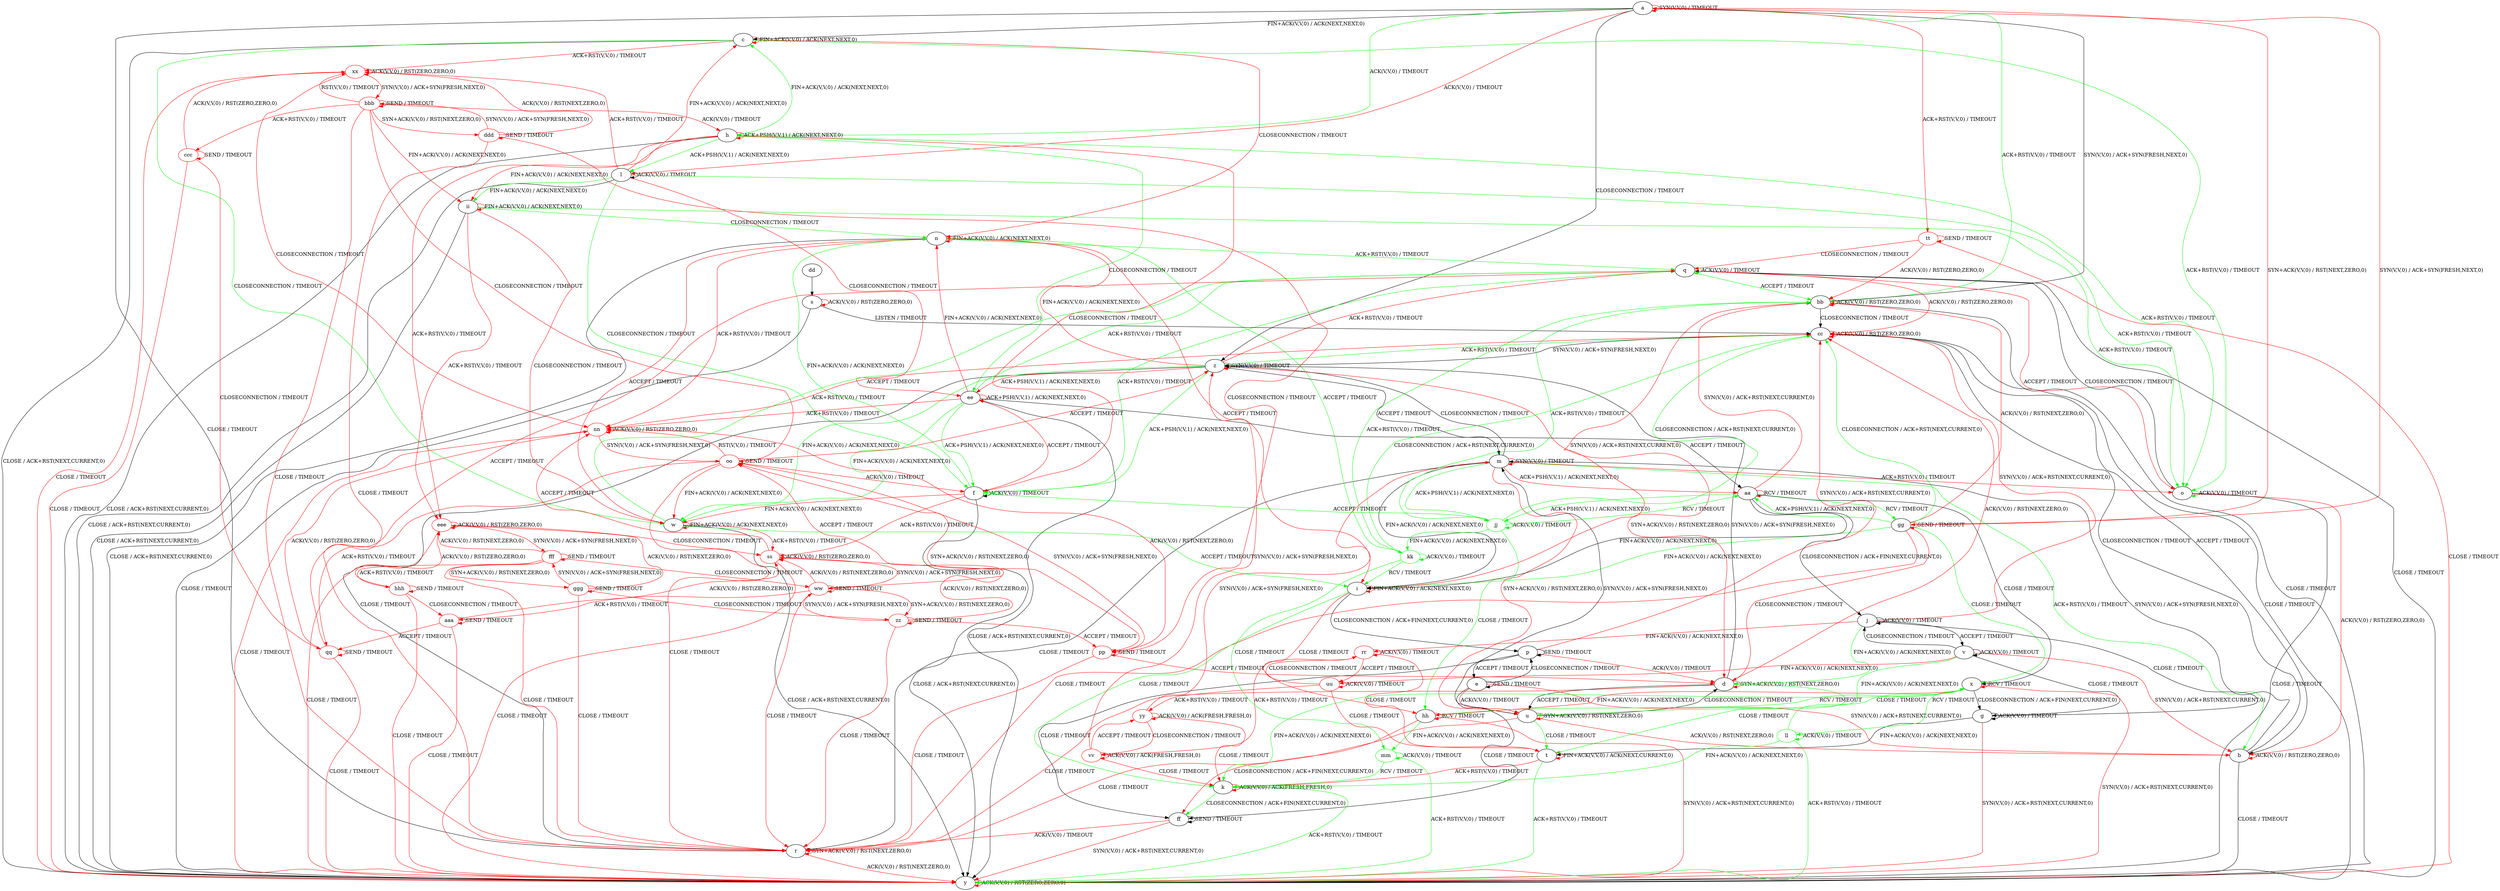 digraph "" {
	graph ["Incoming time"=8.762282133102417,
		"Outgoing time"=10.070274829864502,
		Output="{'States': 60, 'Transitions': 945, 'Filename': '../results/tcp/TCP_FreeBSD_Server-TCP_Windows8_Server-yices-4.dot'}",
		Reference="{'States': 56, 'Transitions': 716, 'Filename': '../subjects/tcp/TCP_FreeBSD_Server.dot'}",
		Solver=yices,
		Updated="{'States': 39, 'Transitions': 495, 'Filename': '../subjects/tcp/TCP_Windows8_Server.dot'}",
		"f-measure"=0.4393063583815029,
		precision=0.5373737373737374,
		recall=0.3715083798882682
	];
	a -> a [key=0,
	color=red,
	label="SYN(V,V,0) / TIMEOUT"];
a -> c [key=0,
label="FIN+ACK(V,V,0) / ACK(NEXT,NEXT,0)"];
a -> h [key=0,
color=green,
label="ACK(V,V,0) / TIMEOUT"];
a -> l [key=0,
color=red,
label="ACK(V,V,0) / TIMEOUT"];
a -> r [key=0,
label="CLOSE / TIMEOUT"];
a -> z [key=0,
label="CLOSECONNECTION / TIMEOUT"];
a -> bb [key=0,
color=green,
label="ACK+RST(V,V,0) / TIMEOUT"];
a -> gg [key=0,
color=red,
label="SYN+ACK(V,V,0) / RST(NEXT,ZERO,0)"];
tt [color=red];
a -> tt [key=0,
color=red,
label="ACK+RST(V,V,0) / TIMEOUT"];
b -> b [key=0,
color=red,
label="ACK(V,V,0) / RST(ZERO,ZERO,0)"];
b -> m [key=0,
label="SYN(V,V,0) / ACK+SYN(FRESH,NEXT,0)"];
b -> y [key=0,
label="CLOSE / TIMEOUT"];
b -> cc [key=0,
label="CLOSECONNECTION / TIMEOUT"];
c -> c [key=0,
color=red,
label="FIN+ACK(V,V,0) / ACK(NEXT,NEXT,0)"];
c -> n [key=0,
color=red,
label="CLOSECONNECTION / TIMEOUT"];
c -> o [key=0,
color=green,
label="ACK+RST(V,V,0) / TIMEOUT"];
c -> w [key=0,
color=green,
label="CLOSECONNECTION / TIMEOUT"];
c -> y [key=0,
label="CLOSE / ACK+RST(NEXT,CURRENT,0)"];
xx [color=red];
c -> xx [key=0,
color=red,
label="ACK+RST(V,V,0) / TIMEOUT"];
d -> d [key=0,
color=red,
label="SYN+ACK(V,V,0) / RST(NEXT,ZERO,0)"];
d -> r [key=0,
color=red,
label="CLOSE / TIMEOUT"];
d -> t [key=0,
color=green,
label="CLOSE / TIMEOUT"];
d -> u [key=0,
label="ACCEPT / TIMEOUT"];
d -> z [key=0,
label="SYN(V,V,0) / ACK+SYN(FRESH,NEXT,0)"];
d -> cc [key=0,
color=red,
label="ACK(V,V,0) / RST(NEXT,ZERO,0)"];
e -> b [key=0,
color=red,
label="SYN(V,V,0) / ACK+RST(NEXT,CURRENT,0)"];
e -> e [key=0,
label="SEND / TIMEOUT"];
e -> p [key=0,
label="CLOSECONNECTION / TIMEOUT"];
e -> u [key=0,
color=red,
label="ACK(V,V,0) / TIMEOUT"];
e -> ff [key=0,
label="CLOSE / TIMEOUT"];
f -> f [key=0,
label="ACK(V,V,0) / TIMEOUT"];
f -> n [key=0,
color=green,
label="FIN+ACK(V,V,0) / ACK(NEXT,NEXT,0)"];
f -> q [key=0,
color=green,
label="ACK+RST(V,V,0) / TIMEOUT"];
f -> w [key=0,
color=red,
label="FIN+ACK(V,V,0) / ACK(NEXT,NEXT,0)"];
f -> y [key=0,
label="CLOSE / ACK+RST(NEXT,CURRENT,0)"];
f -> ee [key=0,
color=red,
label="ACCEPT / TIMEOUT"];
jj [color=green];
f -> jj [key=0,
color=green,
label="ACCEPT / TIMEOUT"];
ss [color=red];
f -> ss [key=0,
color=red,
label="ACK+RST(V,V,0) / TIMEOUT"];
g -> g [key=0,
label="ACK(V,V,0) / TIMEOUT"];
g -> t [key=0,
label="FIN+ACK(V,V,0) / ACK(NEXT,NEXT,0)"];
g -> y [key=0,
color=red,
label="SYN(V,V,0) / ACK+RST(NEXT,CURRENT,0)"];
h -> c [key=0,
color=green,
label="FIN+ACK(V,V,0) / ACK(NEXT,NEXT,0)"];
h -> f [key=0,
color=red,
label="CLOSECONNECTION / TIMEOUT"];
h -> h [key=0,
color=red,
label="ACK+PSH(V,V,1) / ACK(NEXT,NEXT,0)"];
h -> l [key=0,
color=green,
label="ACK+PSH(V,V,1) / ACK(NEXT,NEXT,0)"];
h -> o [key=0,
color=green,
label="ACK+RST(V,V,0) / TIMEOUT"];
h -> y [key=0,
label="CLOSE / ACK+RST(NEXT,CURRENT,0)"];
h -> ee [key=0,
color=green,
label="CLOSECONNECTION / TIMEOUT"];
h -> ii [key=0,
color=red,
label="FIN+ACK(V,V,0) / ACK(NEXT,NEXT,0)"];
eee [color=red];
h -> eee [key=0,
color=red,
label="ACK+RST(V,V,0) / TIMEOUT"];
i -> i [key=0,
color=red,
label="FIN+ACK(V,V,0) / ACK(NEXT,NEXT,0)"];
i -> k [key=0,
color=green,
label="CLOSE / TIMEOUT"];
i -> p [key=0,
label="CLOSECONNECTION / ACK+FIN(NEXT,CURRENT,0)"];
i -> bb [key=0,
color=red,
label="SYN(V,V,0) / ACK+RST(NEXT,CURRENT,0)"];
i -> hh [key=0,
color=red,
label="CLOSE / TIMEOUT"];
j -> d [key=0,
color=green,
label="FIN+ACK(V,V,0) / ACK(NEXT,NEXT,0)"];
j -> g [key=0,
label="CLOSE / TIMEOUT"];
j -> j [key=0,
label="ACK(V,V,0) / TIMEOUT"];
j -> v [key=0,
label="ACCEPT / TIMEOUT"];
j -> cc [key=0,
color=red,
label="SYN(V,V,0) / ACK+RST(NEXT,CURRENT,0)"];
rr [color=red];
j -> rr [key=0,
color=red,
label="FIN+ACK(V,V,0) / ACK(NEXT,NEXT,0)"];
k -> k [key=0,
color=red,
label="ACK(V,V,0) / ACK(FRESH,FRESH,0)"];
k -> y [key=0,
color=green,
label="ACK+RST(V,V,0) / TIMEOUT"];
k -> ff [key=0,
color=green,
label="CLOSECONNECTION / ACK+FIN(NEXT,CURRENT,0)"];
l -> c [key=0,
color=red,
label="FIN+ACK(V,V,0) / ACK(NEXT,NEXT,0)"];
l -> f [key=0,
color=green,
label="CLOSECONNECTION / TIMEOUT"];
l -> l [key=0,
label="ACK(V,V,0) / TIMEOUT"];
l -> o [key=0,
color=green,
label="ACK+RST(V,V,0) / TIMEOUT"];
l -> y [key=0,
label="CLOSE / ACK+RST(NEXT,CURRENT,0)"];
l -> ee [key=0,
color=red,
label="CLOSECONNECTION / TIMEOUT"];
l -> ii [key=0,
color=green,
label="FIN+ACK(V,V,0) / ACK(NEXT,NEXT,0)"];
l -> xx [key=0,
color=red,
label="ACK+RST(V,V,0) / TIMEOUT"];
m -> b [key=0,
color=green,
label="ACK+RST(V,V,0) / TIMEOUT"];
m -> i [key=0,
label="FIN+ACK(V,V,0) / ACK(NEXT,NEXT,0)"];
m -> m [key=0,
color=red,
label="SYN(V,V,0) / TIMEOUT"];
m -> o [key=0,
color=red,
label="ACK+RST(V,V,0) / TIMEOUT"];
m -> r [key=0,
label="CLOSE / TIMEOUT"];
m -> u [key=0,
color=red,
label="SYN+ACK(V,V,0) / RST(NEXT,ZERO,0)"];
m -> z [key=0,
label="CLOSECONNECTION / TIMEOUT"];
m -> aa [key=0,
color=red,
label="ACK+PSH(V,V,1) / ACK(NEXT,NEXT,0)"];
m -> jj [key=0,
color=green,
label="ACK+PSH(V,V,1) / ACK(NEXT,NEXT,0)"];
n -> i [key=0,
color=red,
label="ACCEPT / TIMEOUT"];
n -> n [key=0,
color=red,
label="FIN+ACK(V,V,0) / ACK(NEXT,NEXT,0)"];
n -> q [key=0,
color=green,
label="ACK+RST(V,V,0) / TIMEOUT"];
n -> y [key=0,
label="CLOSE / ACK+RST(NEXT,CURRENT,0)"];
kk [color=green];
n -> kk [key=0,
color=green,
label="ACCEPT / TIMEOUT"];
nn [color=red];
n -> nn [key=0,
color=red,
label="ACK+RST(V,V,0) / TIMEOUT"];
o -> b [key=0,
color=red,
label="ACK(V,V,0) / RST(ZERO,ZERO,0)"];
o -> o [key=0,
color=green,
label="ACK(V,V,0) / TIMEOUT"];
o -> q [key=0,
label="CLOSECONNECTION / TIMEOUT"];
o -> y [key=0,
label="CLOSE / TIMEOUT"];
p -> d [key=0,
color=red,
label="ACK(V,V,0) / TIMEOUT"];
p -> e [key=0,
label="ACCEPT / TIMEOUT"];
p -> p [key=0,
label="SEND / TIMEOUT"];
p -> cc [key=0,
color=red,
label="SYN(V,V,0) / ACK+RST(NEXT,CURRENT,0)"];
p -> ff [key=0,
label="CLOSE / TIMEOUT"];
q -> o [key=0,
color=red,
label="ACCEPT / TIMEOUT"];
q -> q [key=0,
color=green,
label="ACK(V,V,0) / TIMEOUT"];
q -> y [key=0,
label="CLOSE / TIMEOUT"];
q -> bb [key=0,
color=green,
label="ACCEPT / TIMEOUT"];
q -> cc [key=0,
color=red,
label="ACK(V,V,0) / RST(ZERO,ZERO,0)"];
r -> r [key=0,
color=red,
label="SYN+ACK(V,V,0) / RST(NEXT,ZERO,0)"];
r -> y [key=0,
color=red,
label="ACK(V,V,0) / RST(NEXT,ZERO,0)"];
s -> s [key=0,
color=red,
label="ACK(V,V,0) / RST(ZERO,ZERO,0)"];
s -> y [key=0,
label="CLOSE / TIMEOUT"];
s -> cc [key=0,
label="LISTEN / TIMEOUT"];
t -> k [key=0,
color=red,
label="ACK+RST(V,V,0) / TIMEOUT"];
t -> t [key=0,
color=red,
label="FIN+ACK(V,V,0) / ACK(NEXT,CURRENT,0)"];
t -> y [key=0,
color=green,
label="ACK+RST(V,V,0) / TIMEOUT"];
u -> b [key=0,
color=red,
label="ACK(V,V,0) / RST(NEXT,ZERO,0)"];
u -> d [key=0,
label="CLOSECONNECTION / TIMEOUT"];
u -> m [key=0,
label="SYN(V,V,0) / ACK+SYN(FRESH,NEXT,0)"];
u -> r [key=0,
color=red,
label="CLOSE / TIMEOUT"];
u -> t [key=0,
color=green,
label="CLOSE / TIMEOUT"];
u -> u [key=0,
color=red,
label="SYN+ACK(V,V,0) / RST(NEXT,ZERO,0)"];
v -> b [key=0,
color=red,
label="SYN(V,V,0) / ACK+RST(NEXT,CURRENT,0)"];
v -> g [key=0,
label="CLOSE / TIMEOUT"];
v -> j [key=0,
label="CLOSECONNECTION / TIMEOUT"];
v -> u [key=0,
color=green,
label="FIN+ACK(V,V,0) / ACK(NEXT,NEXT,0)"];
v -> v [key=0,
label="ACK(V,V,0) / TIMEOUT"];
uu [color=red];
v -> uu [key=0,
color=red,
label="FIN+ACK(V,V,0) / ACK(NEXT,NEXT,0)"];
w -> i [key=0,
color=green,
label="ACCEPT / TIMEOUT"];
w -> n [key=0,
color=red,
label="ACCEPT / TIMEOUT"];
w -> q [key=0,
color=green,
label="ACK+RST(V,V,0) / TIMEOUT"];
w -> w [key=0,
color=red,
label="FIN+ACK(V,V,0) / ACK(NEXT,NEXT,0)"];
w -> y [key=0,
label="CLOSE / ACK+RST(NEXT,CURRENT,0)"];
w -> ss [key=0,
color=red,
label="ACK+RST(V,V,0) / TIMEOUT"];
x -> g [key=0,
label="CLOSECONNECTION / ACK+FIN(NEXT,CURRENT,0)"];
x -> k [key=0,
color=green,
label="FIN+ACK(V,V,0) / ACK(NEXT,NEXT,0)"];
x -> x [key=0,
color=red,
label="RCV / TIMEOUT"];
x -> y [key=0,
color=red,
label="SYN(V,V,0) / ACK+RST(NEXT,CURRENT,0)"];
x -> hh [key=0,
color=red,
label="FIN+ACK(V,V,0) / ACK(NEXT,NEXT,0)"];
ll [color=green];
x -> ll [key=0,
color=green,
label="RCV / TIMEOUT"];
y -> y [key=0,
color=red,
label="ACK(V,V,0) / RST(ZERO,ZERO,0)"];
z -> d [key=0,
color=red,
label="SYN+ACK(V,V,0) / RST(NEXT,ZERO,0)"];
z -> f [key=0,
color=green,
label="ACK+PSH(V,V,1) / ACK(NEXT,NEXT,0)"];
z -> m [key=0,
label="ACCEPT / TIMEOUT"];
z -> n [key=0,
color=red,
label="FIN+ACK(V,V,0) / ACK(NEXT,NEXT,0)"];
z -> q [key=0,
color=red,
label="ACK+RST(V,V,0) / TIMEOUT"];
z -> r [key=0,
label="CLOSE / TIMEOUT"];
z -> w [key=0,
color=green,
label="FIN+ACK(V,V,0) / ACK(NEXT,NEXT,0)"];
z -> z [key=0,
color=red,
label="SYN(V,V,0) / TIMEOUT"];
z -> cc [key=0,
color=green,
label="ACK+RST(V,V,0) / TIMEOUT"];
z -> ee [key=0,
color=red,
label="ACK+PSH(V,V,1) / ACK(NEXT,NEXT,0)"];
aa -> i [key=0,
label="FIN+ACK(V,V,0) / ACK(NEXT,NEXT,0)"];
aa -> j [key=0,
label="CLOSECONNECTION / ACK+FIN(NEXT,CURRENT,0)"];
aa -> x [key=0,
label="CLOSE / TIMEOUT"];
aa -> aa [key=0,
color=red,
label="RCV / TIMEOUT"];
aa -> bb [key=0,
color=red,
label="SYN(V,V,0) / ACK+RST(NEXT,CURRENT,0)"];
aa -> gg [key=0,
color=green,
label="RCV / TIMEOUT"];
aa -> jj [key=0,
color=green,
label="ACK+PSH(V,V,1) / ACK(NEXT,NEXT,0)"];
bb -> a [key=0,
label="SYN(V,V,0) / ACK+SYN(FRESH,NEXT,0)"];
bb -> y [key=0,
label="CLOSE / TIMEOUT"];
bb -> bb [key=0,
color=red,
label="ACK(V,V,0) / RST(ZERO,ZERO,0)"];
bb -> cc [key=0,
label="CLOSECONNECTION / TIMEOUT"];
cc -> b [key=0,
label="ACCEPT / TIMEOUT"];
cc -> y [key=0,
label="CLOSE / TIMEOUT"];
cc -> z [key=0,
label="SYN(V,V,0) / ACK+SYN(FRESH,NEXT,0)"];
cc -> cc [key=0,
color=red,
label="ACK(V,V,0) / RST(ZERO,ZERO,0)"];
dd -> s [key=0];
ee -> f [key=0,
color=green,
label="ACK+PSH(V,V,1) / ACK(NEXT,NEXT,0)"];
ee -> n [key=0,
color=red,
label="FIN+ACK(V,V,0) / ACK(NEXT,NEXT,0)"];
ee -> q [key=0,
color=green,
label="ACK+RST(V,V,0) / TIMEOUT"];
ee -> w [key=0,
color=green,
label="FIN+ACK(V,V,0) / ACK(NEXT,NEXT,0)"];
ee -> y [key=0,
label="CLOSE / ACK+RST(NEXT,CURRENT,0)"];
ee -> aa [key=0,
label="ACCEPT / TIMEOUT"];
ee -> ee [key=0,
color=red,
label="ACK+PSH(V,V,1) / ACK(NEXT,NEXT,0)"];
ee -> nn [key=0,
color=red,
label="ACK+RST(V,V,0) / TIMEOUT"];
ff -> r [key=0,
color=red,
label="ACK(V,V,0) / TIMEOUT"];
ff -> y [key=0,
color=red,
label="SYN(V,V,0) / ACK+RST(NEXT,CURRENT,0)"];
ff -> ff [key=0,
label="SEND / TIMEOUT"];
gg -> a [key=0,
color=red,
label="SYN(V,V,0) / ACK+SYN(FRESH,NEXT,0)"];
gg -> d [key=0,
color=red,
label="CLOSECONNECTION / TIMEOUT"];
gg -> i [key=0,
color=green,
label="FIN+ACK(V,V,0) / ACK(NEXT,NEXT,0)"];
gg -> r [key=0,
color=red,
label="CLOSE / TIMEOUT"];
gg -> x [key=0,
color=green,
label="CLOSE / TIMEOUT"];
gg -> aa [key=0,
color=green,
label="ACK+PSH(V,V,1) / ACK(NEXT,NEXT,0)"];
gg -> bb [key=0,
color=red,
label="ACK(V,V,0) / RST(NEXT,ZERO,0)"];
gg -> cc [key=0,
color=green,
label="CLOSECONNECTION / ACK+RST(NEXT,CURRENT,0)"];
gg -> gg [key=0,
color=red,
label="SEND / TIMEOUT"];
hh -> x [key=0,
color=green,
label="RCV / TIMEOUT"];
hh -> y [key=0,
color=red,
label="SYN(V,V,0) / ACK+RST(NEXT,CURRENT,0)"];
hh -> ff [key=0,
color=red,
label="CLOSECONNECTION / ACK+FIN(NEXT,CURRENT,0)"];
hh -> hh [key=0,
color=red,
label="RCV / TIMEOUT"];
mm [color=green];
hh -> mm [key=0,
color=green,
label="FIN+ACK(V,V,0) / ACK(NEXT,NEXT,0)"];
ii -> n [key=0,
color=green,
label="CLOSECONNECTION / TIMEOUT"];
ii -> o [key=0,
color=green,
label="ACK+RST(V,V,0) / TIMEOUT"];
ii -> w [key=0,
color=red,
label="CLOSECONNECTION / TIMEOUT"];
ii -> y [key=0,
label="CLOSE / ACK+RST(NEXT,CURRENT,0)"];
ii -> ii [key=0,
color=red,
label="FIN+ACK(V,V,0) / ACK(NEXT,NEXT,0)"];
ii -> eee [key=0,
color=red,
label="ACK+RST(V,V,0) / TIMEOUT"];
jj -> aa [key=0,
color=green,
label="RCV / TIMEOUT"];
jj -> bb [key=0,
color=green,
label="ACK+RST(V,V,0) / TIMEOUT"];
jj -> cc [key=0,
color=green,
label="CLOSECONNECTION / ACK+RST(NEXT,CURRENT,0)"];
jj -> hh [key=0,
color=green,
label="CLOSE / TIMEOUT"];
jj -> jj [key=0,
color=green,
label="ACK(V,V,0) / TIMEOUT"];
jj -> kk [key=0,
color=green,
label="FIN+ACK(V,V,0) / ACK(NEXT,NEXT,0)"];
kk -> i [key=0,
color=green,
label="RCV / TIMEOUT"];
kk -> bb [key=0,
color=green,
label="ACK+RST(V,V,0) / TIMEOUT"];
kk -> cc [key=0,
color=green,
label="CLOSECONNECTION / ACK+RST(NEXT,CURRENT,0)"];
kk -> kk [key=0,
color=green,
label="ACK(V,V,0) / TIMEOUT"];
kk -> mm [key=0,
color=green,
label="CLOSE / TIMEOUT"];
ll -> k [key=0,
color=green,
label="FIN+ACK(V,V,0) / ACK(NEXT,NEXT,0)"];
ll -> x [key=0,
color=green,
label="CLOSE / TIMEOUT"];
ll -> y [key=0,
color=green,
label="ACK+RST(V,V,0) / TIMEOUT"];
ll -> ll [key=0,
color=green,
label="ACK(V,V,0) / TIMEOUT"];
mm -> k [key=0,
color=green,
label="RCV / TIMEOUT"];
mm -> y [key=0,
color=green,
label="ACK+RST(V,V,0) / TIMEOUT"];
mm -> mm [key=0,
color=green,
label="ACK(V,V,0) / TIMEOUT"];
nn -> y [key=0,
color=red,
label="CLOSE / TIMEOUT"];
nn -> cc [key=0,
color=red,
label="ACCEPT / TIMEOUT"];
nn -> nn [key=0,
color=red,
label="ACK(V,V,0) / RST(ZERO,ZERO,0)"];
oo [color=red];
nn -> oo [key=0,
color=red,
label="SYN(V,V,0) / ACK+SYN(FRESH,NEXT,0)"];
oo -> f [key=0,
color=red,
label="ACK(V,V,0) / TIMEOUT"];
oo -> r [key=0,
color=red,
label="CLOSE / TIMEOUT"];
oo -> w [key=0,
color=red,
label="FIN+ACK(V,V,0) / ACK(NEXT,NEXT,0)"];
oo -> z [key=0,
color=red,
label="ACCEPT / TIMEOUT"];
oo -> nn [key=0,
color=red,
label="RST(V,V,0) / TIMEOUT"];
oo -> oo [key=0,
color=red,
label="SEND / TIMEOUT"];
pp [color=red];
oo -> pp [key=0,
color=red,
label="SYN+ACK(V,V,0) / RST(NEXT,ZERO,0)"];
qq [color=red];
oo -> qq [key=0,
color=red,
label="ACK+RST(V,V,0) / TIMEOUT"];
pp -> d [key=0,
color=red,
label="ACCEPT / TIMEOUT"];
pp -> r [key=0,
color=red,
label="CLOSE / TIMEOUT"];
pp -> nn [key=0,
color=red,
label="ACK(V,V,0) / RST(NEXT,ZERO,0)"];
pp -> oo [key=0,
color=red,
label="SYN(V,V,0) / ACK+SYN(FRESH,NEXT,0)"];
pp -> pp [key=0,
color=red,
label="SEND / TIMEOUT"];
qq -> q [key=0,
color=red,
label="ACCEPT / TIMEOUT"];
qq -> y [key=0,
color=red,
label="CLOSE / TIMEOUT"];
qq -> nn [key=0,
color=red,
label="ACK(V,V,0) / RST(ZERO,ZERO,0)"];
qq -> qq [key=0,
color=red,
label="SEND / TIMEOUT"];
rr -> t [key=0,
color=red,
label="CLOSE / TIMEOUT"];
rr -> rr [key=0,
color=red,
label="ACK(V,V,0) / TIMEOUT"];
rr -> uu [key=0,
color=red,
label="ACCEPT / TIMEOUT"];
vv [color=red];
rr -> vv [key=0,
color=red,
label="ACK+RST(V,V,0) / TIMEOUT"];
ss -> y [key=0,
color=red,
label="CLOSE / TIMEOUT"];
ss -> nn [key=0,
color=red,
label="ACCEPT / TIMEOUT"];
ss -> ss [key=0,
color=red,
label="ACK(V,V,0) / RST(ZERO,ZERO,0)"];
ww [color=red];
ss -> ww [key=0,
color=red,
label="SYN(V,V,0) / ACK+SYN(FRESH,NEXT,0)"];
tt -> q [key=0,
color=red,
label="CLOSECONNECTION / TIMEOUT"];
tt -> y [key=0,
color=red,
label="CLOSE / TIMEOUT"];
tt -> bb [key=0,
color=red,
label="ACK(V,V,0) / RST(ZERO,ZERO,0)"];
tt -> tt [key=0,
color=red,
label="SEND / TIMEOUT"];
uu -> t [key=0,
color=red,
label="CLOSE / TIMEOUT"];
uu -> rr [key=0,
color=red,
label="CLOSECONNECTION / TIMEOUT"];
uu -> uu [key=0,
color=red,
label="ACK(V,V,0) / TIMEOUT"];
yy [color=red];
uu -> yy [key=0,
color=red,
label="ACK+RST(V,V,0) / TIMEOUT"];
vv -> k [key=0,
color=red,
label="CLOSE / TIMEOUT"];
vv -> z [key=0,
color=red,
label="SYN(V,V,0) / ACK+SYN(FRESH,NEXT,0)"];
vv -> vv [key=0,
color=red,
label="ACK(V,V,0) / ACK(FRESH,FRESH,0)"];
vv -> yy [key=0,
color=red,
label="ACCEPT / TIMEOUT"];
ww -> r [key=0,
color=red,
label="CLOSE / TIMEOUT"];
ww -> oo [key=0,
color=red,
label="ACCEPT / TIMEOUT"];
ww -> ss [key=0,
color=red,
label="ACK(V,V,0) / RST(NEXT,ZERO,0)"];
ww -> ww [key=0,
color=red,
label="SEND / TIMEOUT"];
zz [color=red];
ww -> zz [key=0,
color=red,
label="SYN+ACK(V,V,0) / RST(NEXT,ZERO,0)"];
aaa [color=red];
ww -> aaa [key=0,
color=red,
label="ACK+RST(V,V,0) / TIMEOUT"];
xx -> y [key=0,
color=red,
label="CLOSE / TIMEOUT"];
xx -> nn [key=0,
color=red,
label="CLOSECONNECTION / TIMEOUT"];
xx -> xx [key=0,
color=red,
label="ACK(V,V,0) / RST(ZERO,ZERO,0)"];
bbb [color=red];
xx -> bbb [key=0,
color=red,
label="SYN(V,V,0) / ACK+SYN(FRESH,NEXT,0)"];
yy -> k [key=0,
color=red,
label="CLOSE / TIMEOUT"];
yy -> m [key=0,
color=red,
label="SYN(V,V,0) / ACK+SYN(FRESH,NEXT,0)"];
yy -> vv [key=0,
color=red,
label="CLOSECONNECTION / TIMEOUT"];
yy -> yy [key=0,
color=red,
label="ACK(V,V,0) / ACK(FRESH,FRESH,0)"];
zz -> r [key=0,
color=red,
label="CLOSE / TIMEOUT"];
zz -> pp [key=0,
color=red,
label="ACCEPT / TIMEOUT"];
zz -> ss [key=0,
color=red,
label="ACK(V,V,0) / RST(NEXT,ZERO,0)"];
zz -> ww [key=0,
color=red,
label="SYN(V,V,0) / ACK+SYN(FRESH,NEXT,0)"];
zz -> zz [key=0,
color=red,
label="SEND / TIMEOUT"];
aaa -> y [key=0,
color=red,
label="CLOSE / TIMEOUT"];
aaa -> qq [key=0,
color=red,
label="ACCEPT / TIMEOUT"];
aaa -> ss [key=0,
color=red,
label="ACK(V,V,0) / RST(ZERO,ZERO,0)"];
aaa -> aaa [key=0,
color=red,
label="SEND / TIMEOUT"];
bbb -> h [key=0,
color=red,
label="ACK(V,V,0) / TIMEOUT"];
bbb -> r [key=0,
color=red,
label="CLOSE / TIMEOUT"];
bbb -> ii [key=0,
color=red,
label="FIN+ACK(V,V,0) / ACK(NEXT,NEXT,0)"];
bbb -> oo [key=0,
color=red,
label="CLOSECONNECTION / TIMEOUT"];
bbb -> xx [key=0,
color=red,
label="RST(V,V,0) / TIMEOUT"];
bbb -> bbb [key=0,
color=red,
label="SEND / TIMEOUT"];
ccc [color=red];
bbb -> ccc [key=0,
color=red,
label="ACK+RST(V,V,0) / TIMEOUT"];
ddd [color=red];
bbb -> ddd [key=0,
color=red,
label="SYN+ACK(V,V,0) / RST(NEXT,ZERO,0)"];
ccc -> y [key=0,
color=red,
label="CLOSE / TIMEOUT"];
ccc -> qq [key=0,
color=red,
label="CLOSECONNECTION / TIMEOUT"];
ccc -> xx [key=0,
color=red,
label="ACK(V,V,0) / RST(ZERO,ZERO,0)"];
ccc -> ccc [key=0,
color=red,
label="SEND / TIMEOUT"];
ddd -> r [key=0,
color=red,
label="CLOSE / TIMEOUT"];
ddd -> pp [key=0,
color=red,
label="CLOSECONNECTION / TIMEOUT"];
ddd -> xx [key=0,
color=red,
label="ACK(V,V,0) / RST(NEXT,ZERO,0)"];
ddd -> bbb [key=0,
color=red,
label="SYN(V,V,0) / ACK+SYN(FRESH,NEXT,0)"];
ddd -> ddd [key=0,
color=red,
label="SEND / TIMEOUT"];
eee -> y [key=0,
color=red,
label="CLOSE / TIMEOUT"];
eee -> ss [key=0,
color=red,
label="CLOSECONNECTION / TIMEOUT"];
eee -> eee [key=0,
color=red,
label="ACK(V,V,0) / RST(ZERO,ZERO,0)"];
fff [color=red];
eee -> fff [key=0,
color=red,
label="SYN(V,V,0) / ACK+SYN(FRESH,NEXT,0)"];
fff -> r [key=0,
color=red,
label="CLOSE / TIMEOUT"];
fff -> ww [key=0,
color=red,
label="CLOSECONNECTION / TIMEOUT"];
fff -> eee [key=0,
color=red,
label="ACK(V,V,0) / RST(NEXT,ZERO,0)"];
fff -> fff [key=0,
color=red,
label="SEND / TIMEOUT"];
ggg [color=red];
fff -> ggg [key=0,
color=red,
label="SYN+ACK(V,V,0) / RST(NEXT,ZERO,0)"];
hhh [color=red];
fff -> hhh [key=0,
color=red,
label="ACK+RST(V,V,0) / TIMEOUT"];
ggg -> r [key=0,
color=red,
label="CLOSE / TIMEOUT"];
ggg -> zz [key=0,
color=red,
label="CLOSECONNECTION / TIMEOUT"];
ggg -> eee [key=0,
color=red,
label="ACK(V,V,0) / RST(NEXT,ZERO,0)"];
ggg -> fff [key=0,
color=red,
label="SYN(V,V,0) / ACK+SYN(FRESH,NEXT,0)"];
ggg -> ggg [key=0,
color=red,
label="SEND / TIMEOUT"];
hhh -> y [key=0,
color=red,
label="CLOSE / TIMEOUT"];
hhh -> aaa [key=0,
color=red,
label="CLOSECONNECTION / TIMEOUT"];
hhh -> eee [key=0,
color=red,
label="ACK(V,V,0) / RST(ZERO,ZERO,0)"];
hhh -> hhh [key=0,
color=red,
label="SEND / TIMEOUT"];
}
